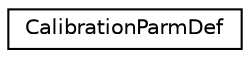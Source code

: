 digraph "Graphical Class Hierarchy"
{
  edge [fontname="Helvetica",fontsize="10",labelfontname="Helvetica",labelfontsize="10"];
  node [fontname="Helvetica",fontsize="10",shape=record];
  rankdir="LR";
  Node1 [label="CalibrationParmDef",height=0.2,width=0.4,color="black", fillcolor="white", style="filled",URL="$struct_calibration_parm_def.html"];
}
